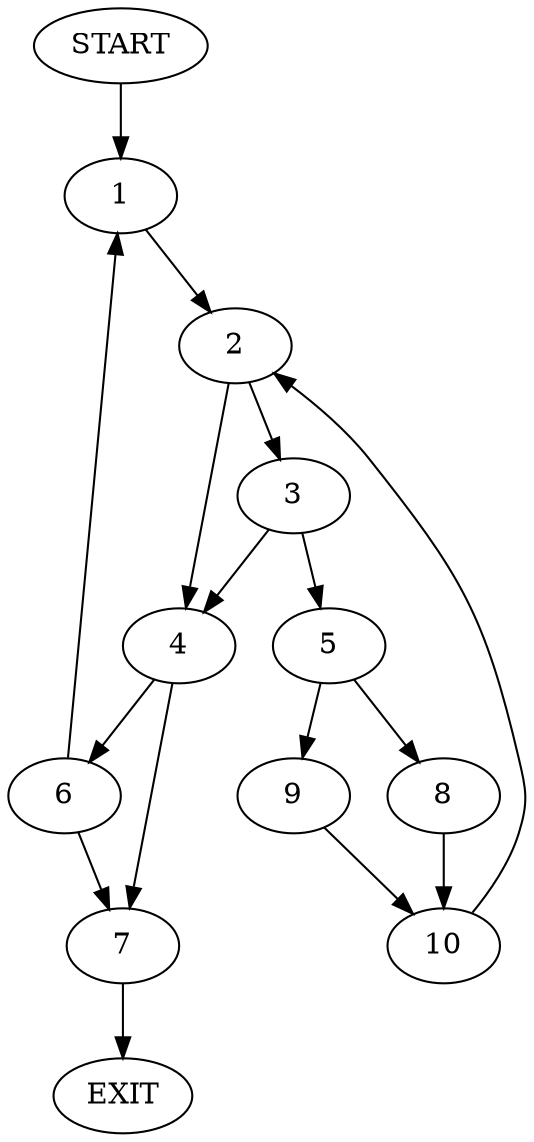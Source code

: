 digraph {
0 [label="START"]
11 [label="EXIT"]
0 -> 1
1 -> 2
2 -> 3
2 -> 4
3 -> 5
3 -> 4
4 -> 6
4 -> 7
5 -> 8
5 -> 9
9 -> 10
8 -> 10
10 -> 2
6 -> 7
6 -> 1
7 -> 11
}
